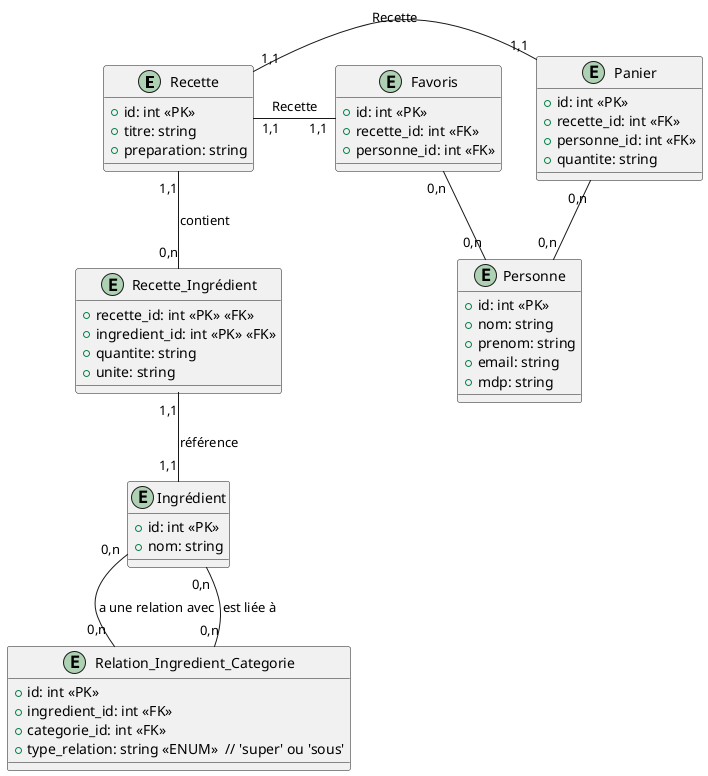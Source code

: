 @startuml

entity "Recette" {
  + id: int <<PK>>
  + titre: string
  + preparation: string
}

entity "Recette_Ingrédient" {
  + recette_id: int <<PK>> <<FK>>
  + ingredient_id: int <<PK>> <<FK>>
  + quantite: string
  + unite: string
}

entity "Ingrédient" {
  + id: int <<PK>>
  + nom: string
}

entity "Relation_Ingredient_Categorie" {
  + id: int <<PK>>
  + ingredient_id: int <<FK>>
  + categorie_id: int <<FK>>
  + type_relation: string <<ENUM>>  // 'super' ou 'sous'
}

entity "Personne" {
  + id: int <<PK>>
  + nom: string
  + prenom: string
  + email: string
  + mdp: string
}
 
entity "Favoris" {
  + id: int <<PK>>
  + recette_id: int <<FK>>
  + personne_id: int <<FK>>
}

entity "Panier" {
  + id: int <<PK>>
  + recette_id: int <<FK>>
  + personne_id: int <<FK>>
  + quantite: string
}

Personne "0,n" -up- "0,n" Favoris
Personne "0,n" -up- "0,n" Panier

Favoris "1,1" -left- "1,1" Recette : Recette
Panier "1,1" -left- "1,1" Recette : Recette

Recette "1,1" -- "0,n" Recette_Ingrédient : contient
Recette_Ingrédient "1,1" -- "1,1" Ingrédient : référence
Ingrédient "0,n" -- "0,n" Relation_Ingredient_Categorie : a une relation avec
Ingrédient "0,n" -- "0,n" Relation_Ingredient_Categorie : est liée à

@enduml
